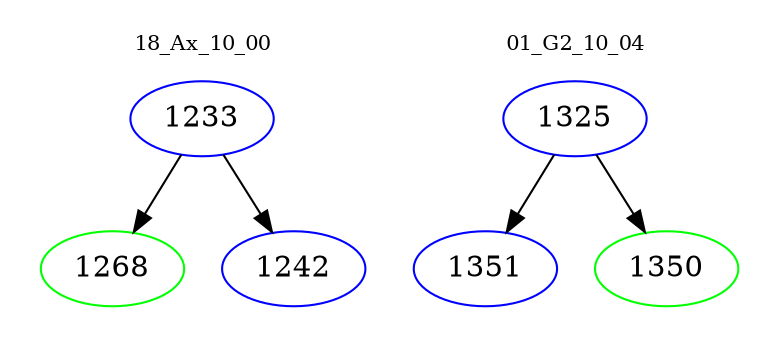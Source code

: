 digraph{
subgraph cluster_0 {
color = white
label = "18_Ax_10_00";
fontsize=10;
T0_1233 [label="1233", color="blue"]
T0_1233 -> T0_1268 [color="black"]
T0_1268 [label="1268", color="green"]
T0_1233 -> T0_1242 [color="black"]
T0_1242 [label="1242", color="blue"]
}
subgraph cluster_1 {
color = white
label = "01_G2_10_04";
fontsize=10;
T1_1325 [label="1325", color="blue"]
T1_1325 -> T1_1351 [color="black"]
T1_1351 [label="1351", color="blue"]
T1_1325 -> T1_1350 [color="black"]
T1_1350 [label="1350", color="green"]
}
}
